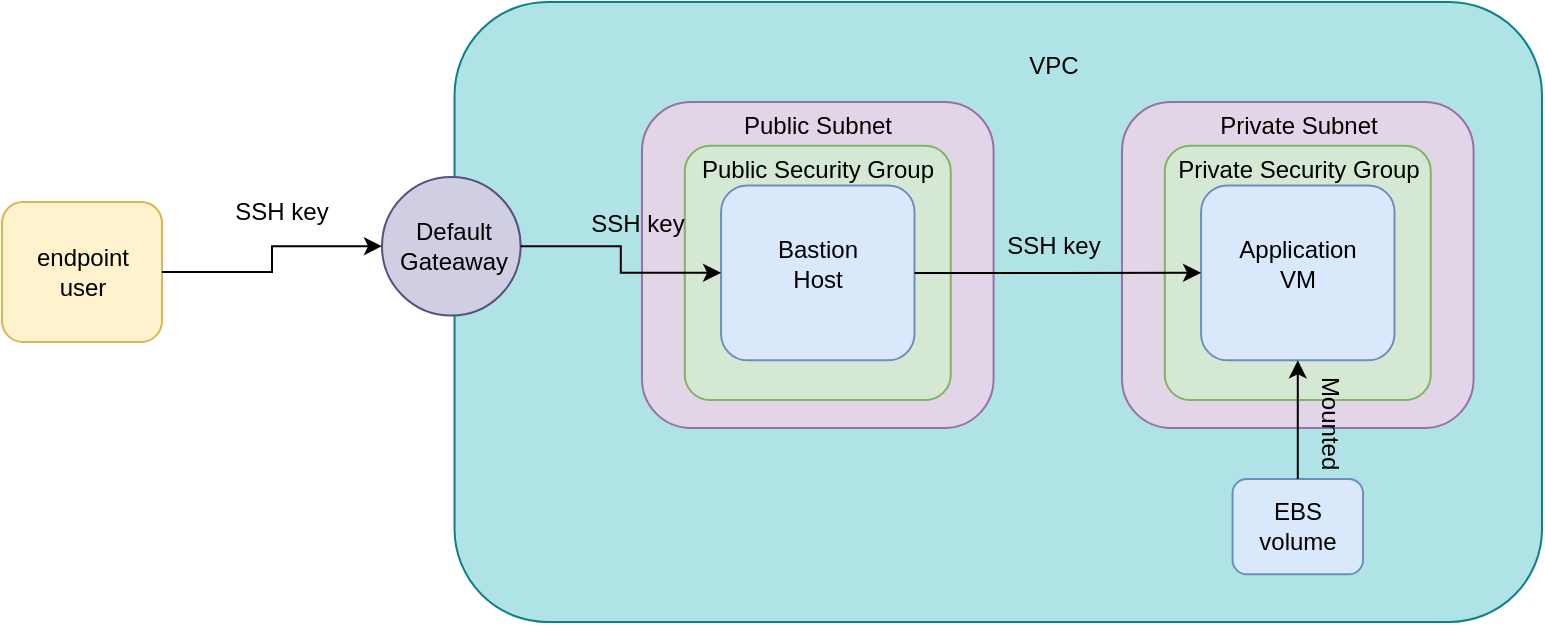 <mxfile version="21.1.4" type="github">
  <diagram name="Page-1" id="Rm839fkE5ZxYmNeSKomE">
    <mxGraphModel dx="880" dy="484" grid="1" gridSize="10" guides="1" tooltips="1" connect="1" arrows="1" fold="1" page="1" pageScale="1" pageWidth="850" pageHeight="1100" math="0" shadow="0">
      <root>
        <mxCell id="0" />
        <mxCell id="1" parent="0" />
        <mxCell id="fHcHpFUS_9CkOEehDBIQ-54" value="" style="group" vertex="1" connectable="0" parent="1">
          <mxGeometry x="40" y="170" width="770" height="310" as="geometry" />
        </mxCell>
        <mxCell id="fHcHpFUS_9CkOEehDBIQ-29" value="" style="group" vertex="1" connectable="0" parent="fHcHpFUS_9CkOEehDBIQ-54">
          <mxGeometry x="190" width="580" height="310" as="geometry" />
        </mxCell>
        <mxCell id="fHcHpFUS_9CkOEehDBIQ-4" value="" style="rounded=1;whiteSpace=wrap;html=1;fillColor=#b0e3e6;strokeColor=#0e8088;" vertex="1" parent="fHcHpFUS_9CkOEehDBIQ-29">
          <mxGeometry x="36.27" width="543.73" height="310" as="geometry" />
        </mxCell>
        <mxCell id="fHcHpFUS_9CkOEehDBIQ-11" value="VPC" style="text;html=1;strokeColor=none;fillColor=none;align=center;verticalAlign=middle;whiteSpace=wrap;rounded=0;" vertex="1" parent="fHcHpFUS_9CkOEehDBIQ-29">
          <mxGeometry x="311.61" y="19.999" width="48.358" height="23.846" as="geometry" />
        </mxCell>
        <mxCell id="fHcHpFUS_9CkOEehDBIQ-19" value="" style="group" vertex="1" connectable="0" parent="fHcHpFUS_9CkOEehDBIQ-29">
          <mxGeometry x="369.998" y="50.001" width="175.798" height="172.883" as="geometry" />
        </mxCell>
        <mxCell id="fHcHpFUS_9CkOEehDBIQ-14" value="" style="rounded=1;whiteSpace=wrap;html=1;fillColor=#e1d5e7;strokeColor=#9673a6;" vertex="1" parent="fHcHpFUS_9CkOEehDBIQ-19">
          <mxGeometry width="175.798" height="162.949" as="geometry" />
        </mxCell>
        <mxCell id="fHcHpFUS_9CkOEehDBIQ-6" value="" style="rounded=1;whiteSpace=wrap;html=1;fillColor=#d5e8d4;strokeColor=#82b366;arcSize=10;" vertex="1" parent="fHcHpFUS_9CkOEehDBIQ-19">
          <mxGeometry x="21.407" y="21.859" width="132.985" height="127.179" as="geometry" />
        </mxCell>
        <mxCell id="fHcHpFUS_9CkOEehDBIQ-3" value="" style="rounded=1;whiteSpace=wrap;html=1;fillColor=#dae8fc;strokeColor=#6c8ebf;" vertex="1" parent="fHcHpFUS_9CkOEehDBIQ-19">
          <mxGeometry x="39.541" y="41.731" width="96.716" height="87.436" as="geometry" />
        </mxCell>
        <mxCell id="fHcHpFUS_9CkOEehDBIQ-9" value="Private Security Group" style="text;html=1;strokeColor=none;fillColor=none;align=center;verticalAlign=middle;whiteSpace=wrap;rounded=0;" vertex="1" parent="fHcHpFUS_9CkOEehDBIQ-19">
          <mxGeometry x="23.64" y="21.86" width="128.52" height="23.85" as="geometry" />
        </mxCell>
        <mxCell id="fHcHpFUS_9CkOEehDBIQ-10" value="Application VM" style="text;html=1;strokeColor=none;fillColor=none;align=center;verticalAlign=middle;whiteSpace=wrap;rounded=0;" vertex="1" parent="fHcHpFUS_9CkOEehDBIQ-19">
          <mxGeometry x="59.69" y="69.551" width="56.418" height="23.846" as="geometry" />
        </mxCell>
        <mxCell id="fHcHpFUS_9CkOEehDBIQ-16" value="Private Subnet" style="text;html=1;strokeColor=none;fillColor=none;align=center;verticalAlign=middle;whiteSpace=wrap;rounded=0;" vertex="1" parent="fHcHpFUS_9CkOEehDBIQ-19">
          <mxGeometry x="43.571" width="88.657" height="23.846" as="geometry" />
        </mxCell>
        <mxCell id="fHcHpFUS_9CkOEehDBIQ-27" value="Mounted" style="text;html=1;strokeColor=none;fillColor=none;align=center;verticalAlign=middle;whiteSpace=wrap;rounded=0;rotation=90;" vertex="1" parent="fHcHpFUS_9CkOEehDBIQ-19">
          <mxGeometry x="79.999" y="149.037" width="48.358" height="23.846" as="geometry" />
        </mxCell>
        <mxCell id="fHcHpFUS_9CkOEehDBIQ-20" value="" style="group" vertex="1" connectable="0" parent="fHcHpFUS_9CkOEehDBIQ-29">
          <mxGeometry x="129.996" y="50.001" width="175.798" height="162.949" as="geometry" />
        </mxCell>
        <mxCell id="fHcHpFUS_9CkOEehDBIQ-13" value="" style="rounded=1;whiteSpace=wrap;html=1;fillColor=#e1d5e7;strokeColor=#9673a6;" vertex="1" parent="fHcHpFUS_9CkOEehDBIQ-20">
          <mxGeometry width="175.798" height="162.949" as="geometry" />
        </mxCell>
        <mxCell id="fHcHpFUS_9CkOEehDBIQ-5" value="" style="rounded=1;whiteSpace=wrap;html=1;fillColor=#d5e8d4;strokeColor=#82b366;arcSize=10;" vertex="1" parent="fHcHpFUS_9CkOEehDBIQ-20">
          <mxGeometry x="21.407" y="21.859" width="132.985" height="127.179" as="geometry" />
        </mxCell>
        <mxCell id="fHcHpFUS_9CkOEehDBIQ-2" value="" style="rounded=1;whiteSpace=wrap;html=1;fillColor=#dae8fc;strokeColor=#6c8ebf;" vertex="1" parent="fHcHpFUS_9CkOEehDBIQ-20">
          <mxGeometry x="39.541" y="41.731" width="96.716" height="87.436" as="geometry" />
        </mxCell>
        <mxCell id="fHcHpFUS_9CkOEehDBIQ-7" value="Bastion Host" style="text;html=1;strokeColor=none;fillColor=none;align=center;verticalAlign=middle;whiteSpace=wrap;rounded=0;" vertex="1" parent="fHcHpFUS_9CkOEehDBIQ-20">
          <mxGeometry x="63.72" y="69.551" width="48.358" height="23.846" as="geometry" />
        </mxCell>
        <mxCell id="fHcHpFUS_9CkOEehDBIQ-8" value="Public Security Group" style="text;html=1;strokeColor=none;fillColor=none;align=center;verticalAlign=middle;whiteSpace=wrap;rounded=0;" vertex="1" parent="fHcHpFUS_9CkOEehDBIQ-20">
          <mxGeometry x="27.67" y="21.86" width="120.46" height="23.85" as="geometry" />
        </mxCell>
        <mxCell id="fHcHpFUS_9CkOEehDBIQ-15" value="Public Subnet" style="text;html=1;strokeColor=none;fillColor=none;align=center;verticalAlign=middle;whiteSpace=wrap;rounded=0;" vertex="1" parent="fHcHpFUS_9CkOEehDBIQ-20">
          <mxGeometry x="45.73" width="84.34" height="23.85" as="geometry" />
        </mxCell>
        <mxCell id="fHcHpFUS_9CkOEehDBIQ-50" value="SSH key" style="text;html=1;strokeColor=none;fillColor=none;align=center;verticalAlign=middle;whiteSpace=wrap;rounded=0;" vertex="1" parent="fHcHpFUS_9CkOEehDBIQ-20">
          <mxGeometry x="-32.326" y="45.709" width="60" height="30" as="geometry" />
        </mxCell>
        <mxCell id="fHcHpFUS_9CkOEehDBIQ-22" value="" style="group" vertex="1" connectable="0" parent="fHcHpFUS_9CkOEehDBIQ-29">
          <mxGeometry y="87.436" width="72.537" height="69.551" as="geometry" />
        </mxCell>
        <mxCell id="fHcHpFUS_9CkOEehDBIQ-12" value="" style="ellipse;whiteSpace=wrap;html=1;aspect=fixed;fillColor=#d0cee2;strokeColor=#56517e;" vertex="1" parent="fHcHpFUS_9CkOEehDBIQ-22">
          <mxGeometry width="69.303" height="69.303" as="geometry" />
        </mxCell>
        <mxCell id="fHcHpFUS_9CkOEehDBIQ-21" value="Default Gateaway" style="text;html=1;strokeColor=none;fillColor=none;align=center;verticalAlign=middle;whiteSpace=wrap;rounded=0;" vertex="1" parent="fHcHpFUS_9CkOEehDBIQ-22">
          <mxGeometry x="9.067" y="21.735" width="54.403" height="26.082" as="geometry" />
        </mxCell>
        <mxCell id="fHcHpFUS_9CkOEehDBIQ-25" value="" style="group" vertex="1" connectable="0" parent="fHcHpFUS_9CkOEehDBIQ-29">
          <mxGeometry x="425.279" y="238.462" width="65.235" height="47.692" as="geometry" />
        </mxCell>
        <mxCell id="fHcHpFUS_9CkOEehDBIQ-23" value="" style="rounded=1;whiteSpace=wrap;html=1;fillColor=#dae8fc;strokeColor=#6c8ebf;" vertex="1" parent="fHcHpFUS_9CkOEehDBIQ-25">
          <mxGeometry width="65.235" height="47.692" as="geometry" />
        </mxCell>
        <mxCell id="fHcHpFUS_9CkOEehDBIQ-24" value="EBS volume" style="text;html=1;strokeColor=none;fillColor=none;align=center;verticalAlign=middle;whiteSpace=wrap;rounded=0;" vertex="1" parent="fHcHpFUS_9CkOEehDBIQ-25">
          <mxGeometry x="8.439" y="11.923" width="48.358" height="23.846" as="geometry" />
        </mxCell>
        <mxCell id="fHcHpFUS_9CkOEehDBIQ-26" style="edgeStyle=orthogonalEdgeStyle;rounded=0;orthogonalLoop=1;jettySize=auto;html=1;exitX=0.5;exitY=0;exitDx=0;exitDy=0;entryX=0.5;entryY=1;entryDx=0;entryDy=0;" edge="1" parent="fHcHpFUS_9CkOEehDBIQ-29" source="fHcHpFUS_9CkOEehDBIQ-23" target="fHcHpFUS_9CkOEehDBIQ-3">
          <mxGeometry relative="1" as="geometry" />
        </mxCell>
        <mxCell id="fHcHpFUS_9CkOEehDBIQ-49" style="edgeStyle=orthogonalEdgeStyle;rounded=0;orthogonalLoop=1;jettySize=auto;html=1;exitX=1;exitY=0.5;exitDx=0;exitDy=0;" edge="1" parent="fHcHpFUS_9CkOEehDBIQ-29" source="fHcHpFUS_9CkOEehDBIQ-12" target="fHcHpFUS_9CkOEehDBIQ-2">
          <mxGeometry relative="1" as="geometry" />
        </mxCell>
        <mxCell id="fHcHpFUS_9CkOEehDBIQ-51" style="edgeStyle=orthogonalEdgeStyle;rounded=0;orthogonalLoop=1;jettySize=auto;html=1;exitX=1;exitY=0.5;exitDx=0;exitDy=0;" edge="1" parent="fHcHpFUS_9CkOEehDBIQ-29" source="fHcHpFUS_9CkOEehDBIQ-2" target="fHcHpFUS_9CkOEehDBIQ-3">
          <mxGeometry relative="1" as="geometry" />
        </mxCell>
        <mxCell id="fHcHpFUS_9CkOEehDBIQ-52" value="SSH key" style="text;html=1;strokeColor=none;fillColor=none;align=center;verticalAlign=middle;whiteSpace=wrap;rounded=0;" vertex="1" parent="fHcHpFUS_9CkOEehDBIQ-29">
          <mxGeometry x="305.79" y="107.21" width="60" height="30" as="geometry" />
        </mxCell>
        <mxCell id="fHcHpFUS_9CkOEehDBIQ-32" value="" style="group" vertex="1" connectable="0" parent="fHcHpFUS_9CkOEehDBIQ-54">
          <mxGeometry y="100" width="80" height="70" as="geometry" />
        </mxCell>
        <mxCell id="fHcHpFUS_9CkOEehDBIQ-28" value="" style="rounded=1;whiteSpace=wrap;html=1;fillColor=#fff2cc;strokeColor=#d6b656;" vertex="1" parent="fHcHpFUS_9CkOEehDBIQ-32">
          <mxGeometry width="80" height="70" as="geometry" />
        </mxCell>
        <mxCell id="fHcHpFUS_9CkOEehDBIQ-30" value="endpoint user" style="text;html=1;strokeColor=none;fillColor=none;align=center;verticalAlign=middle;whiteSpace=wrap;rounded=0;" vertex="1" parent="fHcHpFUS_9CkOEehDBIQ-32">
          <mxGeometry x="5.714" y="17.5" width="68.571" height="35" as="geometry" />
        </mxCell>
        <mxCell id="fHcHpFUS_9CkOEehDBIQ-40" style="edgeStyle=orthogonalEdgeStyle;rounded=0;orthogonalLoop=1;jettySize=auto;html=1;exitX=1;exitY=0.5;exitDx=0;exitDy=0;entryX=0;entryY=0.5;entryDx=0;entryDy=0;" edge="1" parent="fHcHpFUS_9CkOEehDBIQ-54" source="fHcHpFUS_9CkOEehDBIQ-28" target="fHcHpFUS_9CkOEehDBIQ-12">
          <mxGeometry relative="1" as="geometry" />
        </mxCell>
        <mxCell id="fHcHpFUS_9CkOEehDBIQ-41" value="SSH key" style="text;html=1;strokeColor=none;fillColor=none;align=center;verticalAlign=middle;whiteSpace=wrap;rounded=0;" vertex="1" parent="fHcHpFUS_9CkOEehDBIQ-54">
          <mxGeometry x="110" y="90" width="60" height="30" as="geometry" />
        </mxCell>
      </root>
    </mxGraphModel>
  </diagram>
</mxfile>
